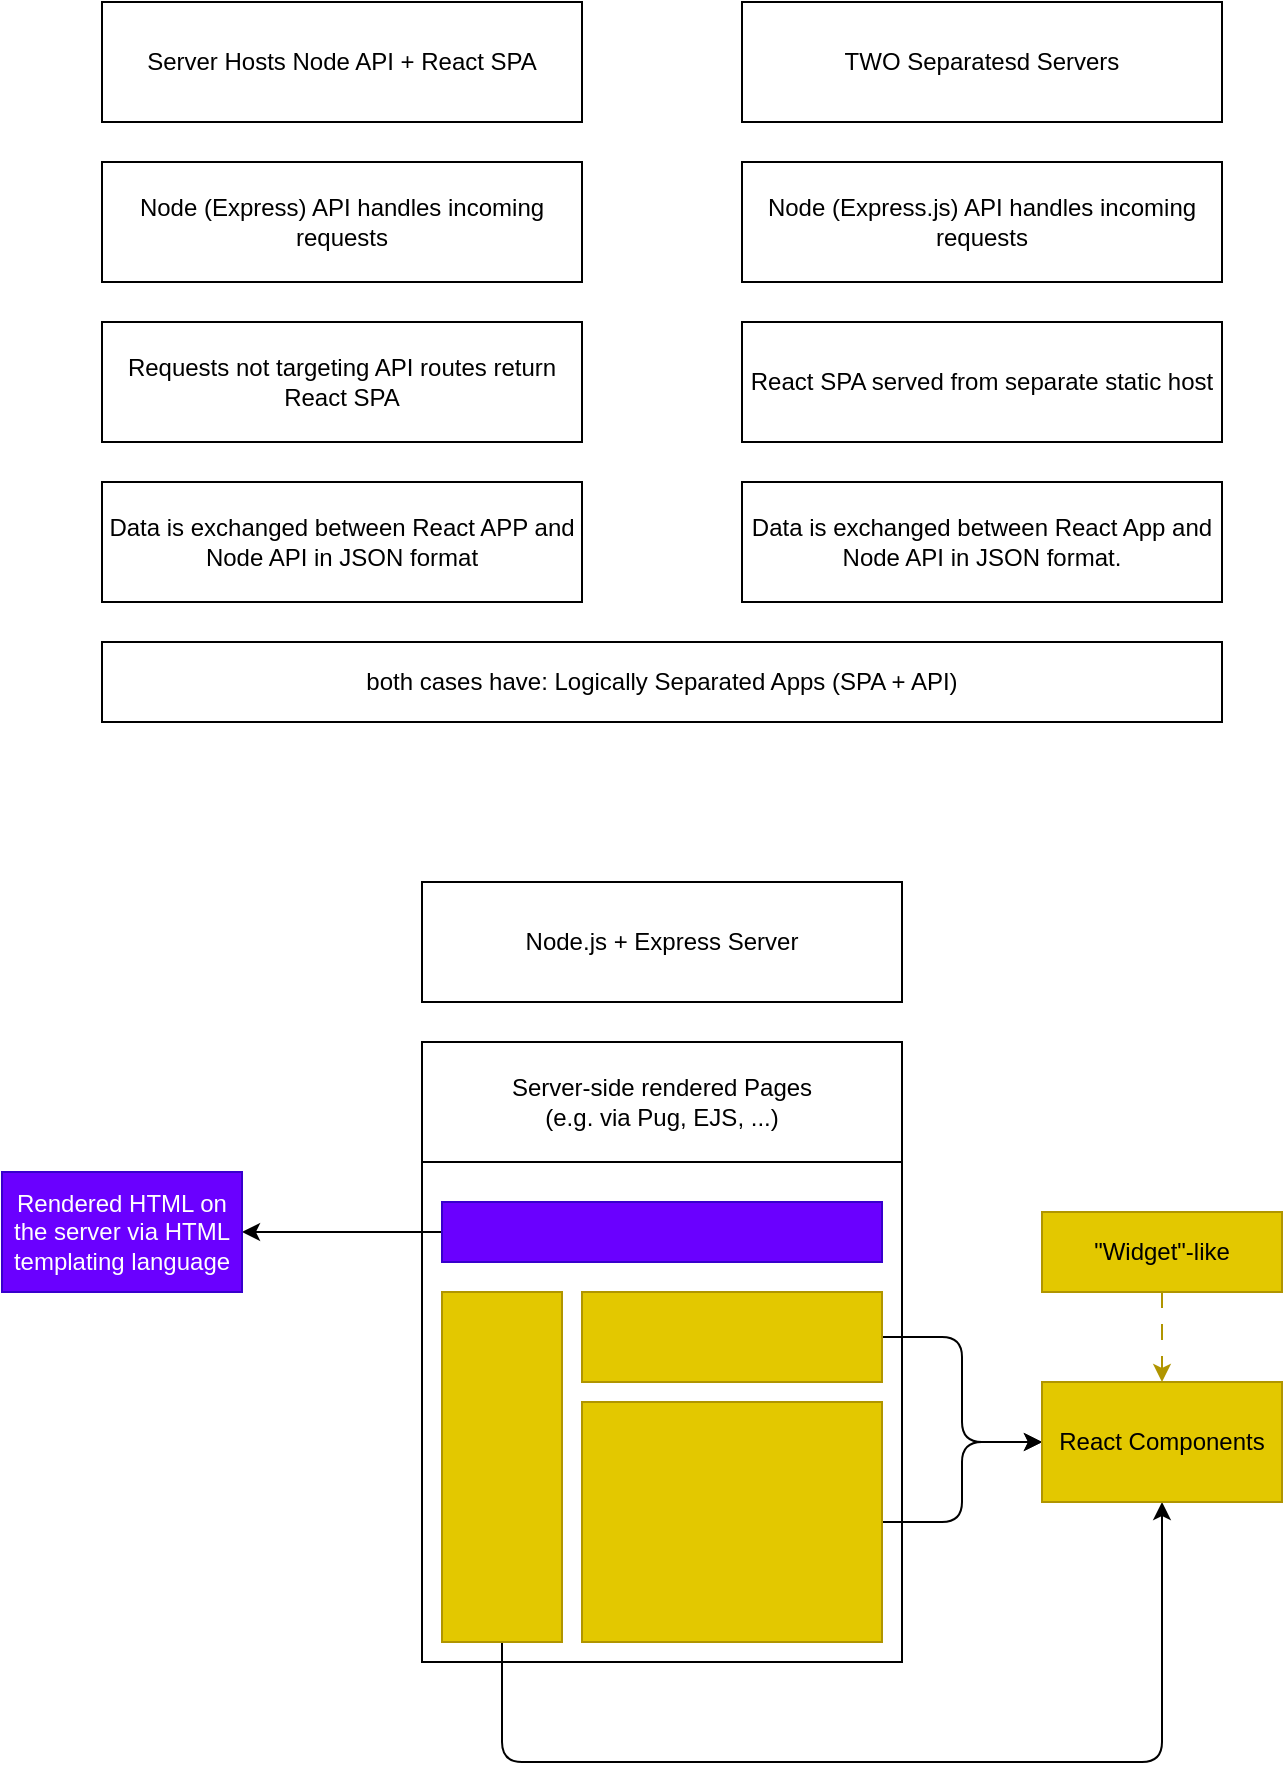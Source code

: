 <mxfile>
    <diagram id="AIXlxMhuW8tR9zTCVHCW" name="Page-1">
        <mxGraphModel dx="1412" dy="757" grid="1" gridSize="10" guides="1" tooltips="1" connect="1" arrows="1" fold="1" page="1" pageScale="1" pageWidth="1169" pageHeight="827" math="0" shadow="0">
            <root>
                <mxCell id="0"/>
                <mxCell id="1" parent="0"/>
                <mxCell id="2" value="Server Hosts Node API + React SPA" style="whiteSpace=wrap;html=1;" parent="1" vertex="1">
                    <mxGeometry x="200" y="240" width="240" height="60" as="geometry"/>
                </mxCell>
                <mxCell id="3" value="Node (Express) API handles incoming requests" style="whiteSpace=wrap;html=1;" parent="1" vertex="1">
                    <mxGeometry x="200" y="320" width="240" height="60" as="geometry"/>
                </mxCell>
                <mxCell id="4" value="Requests not targeting API routes return React SPA" style="whiteSpace=wrap;html=1;" parent="1" vertex="1">
                    <mxGeometry x="200" y="400" width="240" height="60" as="geometry"/>
                </mxCell>
                <mxCell id="5" value="Data is exchanged between React APP and Node API in JSON format" style="whiteSpace=wrap;html=1;" parent="1" vertex="1">
                    <mxGeometry x="200" y="480" width="240" height="60" as="geometry"/>
                </mxCell>
                <mxCell id="6" value="TWO Separatesd Servers" style="whiteSpace=wrap;html=1;" parent="1" vertex="1">
                    <mxGeometry x="520" y="240" width="240" height="60" as="geometry"/>
                </mxCell>
                <mxCell id="7" value="Node (Express.js) API handles incoming requests" style="whiteSpace=wrap;html=1;" parent="1" vertex="1">
                    <mxGeometry x="520" y="320" width="240" height="60" as="geometry"/>
                </mxCell>
                <mxCell id="8" value="React SPA served from separate static host" style="whiteSpace=wrap;html=1;" parent="1" vertex="1">
                    <mxGeometry x="520" y="400" width="240" height="60" as="geometry"/>
                </mxCell>
                <mxCell id="9" value="Data is exchanged between React App and Node API in JSON format." style="whiteSpace=wrap;html=1;" parent="1" vertex="1">
                    <mxGeometry x="520" y="480" width="240" height="60" as="geometry"/>
                </mxCell>
                <mxCell id="10" value="both cases have: Logically Separated Apps (SPA + API)" style="whiteSpace=wrap;html=1;" parent="1" vertex="1">
                    <mxGeometry x="200" y="560" width="560" height="40" as="geometry"/>
                </mxCell>
                <mxCell id="11" value="Node.js + Express Server" style="whiteSpace=wrap;html=1;" parent="1" vertex="1">
                    <mxGeometry x="360" y="680" width="240" height="60" as="geometry"/>
                </mxCell>
                <mxCell id="12" value="Server-side rendered Pages&lt;br&gt;(e.g. via Pug, EJS, ...)" style="whiteSpace=wrap;html=1;" parent="1" vertex="1">
                    <mxGeometry x="360" y="760" width="240" height="60" as="geometry"/>
                </mxCell>
                <mxCell id="13" value="" style="whiteSpace=wrap;html=1;" parent="1" vertex="1">
                    <mxGeometry x="360" y="820" width="240" height="250" as="geometry"/>
                </mxCell>
                <mxCell id="16" style="edgeStyle=none;html=1;" parent="1" source="14" target="15" edge="1">
                    <mxGeometry relative="1" as="geometry"/>
                </mxCell>
                <mxCell id="14" value="" style="whiteSpace=wrap;html=1;fillColor=#6a00ff;fontColor=#ffffff;strokeColor=#3700CC;" parent="1" vertex="1">
                    <mxGeometry x="370" y="840" width="220" height="30" as="geometry"/>
                </mxCell>
                <mxCell id="15" value="Rendered HTML on the server via HTML templating language" style="whiteSpace=wrap;html=1;fillColor=#6a00ff;fontColor=#ffffff;strokeColor=#3700CC;" parent="1" vertex="1">
                    <mxGeometry x="150" y="825" width="120" height="60" as="geometry"/>
                </mxCell>
                <mxCell id="23" style="edgeStyle=orthogonalEdgeStyle;html=1;entryX=0.5;entryY=1;entryDx=0;entryDy=0;" parent="1" source="17" target="20" edge="1">
                    <mxGeometry relative="1" as="geometry">
                        <Array as="points">
                            <mxPoint x="400" y="1120"/>
                            <mxPoint x="730" y="1120"/>
                        </Array>
                    </mxGeometry>
                </mxCell>
                <mxCell id="17" value="" style="whiteSpace=wrap;html=1;fillColor=#e3c800;fontColor=#000000;strokeColor=#B09500;" parent="1" vertex="1">
                    <mxGeometry x="370" y="885" width="60" height="175" as="geometry"/>
                </mxCell>
                <mxCell id="21" style="edgeStyle=orthogonalEdgeStyle;html=1;" parent="1" source="18" target="20" edge="1">
                    <mxGeometry relative="1" as="geometry"/>
                </mxCell>
                <mxCell id="18" value="" style="whiteSpace=wrap;html=1;fillColor=#e3c800;fontColor=#000000;strokeColor=#B09500;" parent="1" vertex="1">
                    <mxGeometry x="440" y="885" width="150" height="45" as="geometry"/>
                </mxCell>
                <mxCell id="22" style="edgeStyle=orthogonalEdgeStyle;html=1;entryX=0;entryY=0.5;entryDx=0;entryDy=0;" parent="1" source="19" target="20" edge="1">
                    <mxGeometry relative="1" as="geometry"/>
                </mxCell>
                <mxCell id="19" value="" style="whiteSpace=wrap;html=1;fillColor=#e3c800;fontColor=#000000;strokeColor=#B09500;" parent="1" vertex="1">
                    <mxGeometry x="440" y="940" width="150" height="120" as="geometry"/>
                </mxCell>
                <mxCell id="20" value="React Components" style="whiteSpace=wrap;html=1;fillColor=#e3c800;fontColor=#000000;strokeColor=#B09500;" parent="1" vertex="1">
                    <mxGeometry x="670" y="930" width="120" height="60" as="geometry"/>
                </mxCell>
                <mxCell id="25" style="edgeStyle=orthogonalEdgeStyle;html=1;dashed=1;dashPattern=8 8;fillColor=#e3c800;strokeColor=#B09500;" parent="1" source="24" target="20" edge="1">
                    <mxGeometry relative="1" as="geometry"/>
                </mxCell>
                <mxCell id="24" value="&quot;Widget&quot;-like" style="whiteSpace=wrap;html=1;fillColor=#e3c800;fontColor=#000000;strokeColor=#B09500;" parent="1" vertex="1">
                    <mxGeometry x="670" y="845" width="120" height="40" as="geometry"/>
                </mxCell>
            </root>
        </mxGraphModel>
    </diagram>
</mxfile>